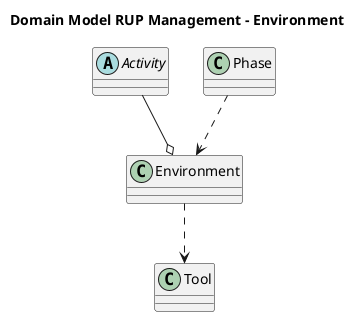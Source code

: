 @startuml
top to bottom direction
skinparam shadowing false
skinparam objectFontSize 18
scale max 1600 width
title Domain Model RUP Management - Environment

Abstract Class Activity
'Cada una de tareas asignadas a un flujo de trabajo en cada una de las 
'disciplinas (requisitos, análisis, diseño, etc).

Class Environment
'Disciplina UP encargada de establecer el marco de desarrollo del proyecto 
'organizando los procesos y herramientas.

Class Tool
'Mecanismo o técnica necesarios para desarrollar un trabajo de manera satisfactoria.

Phase ..> Environment 
Environment ..> Tool 
Activity --o Environment

@enduml
